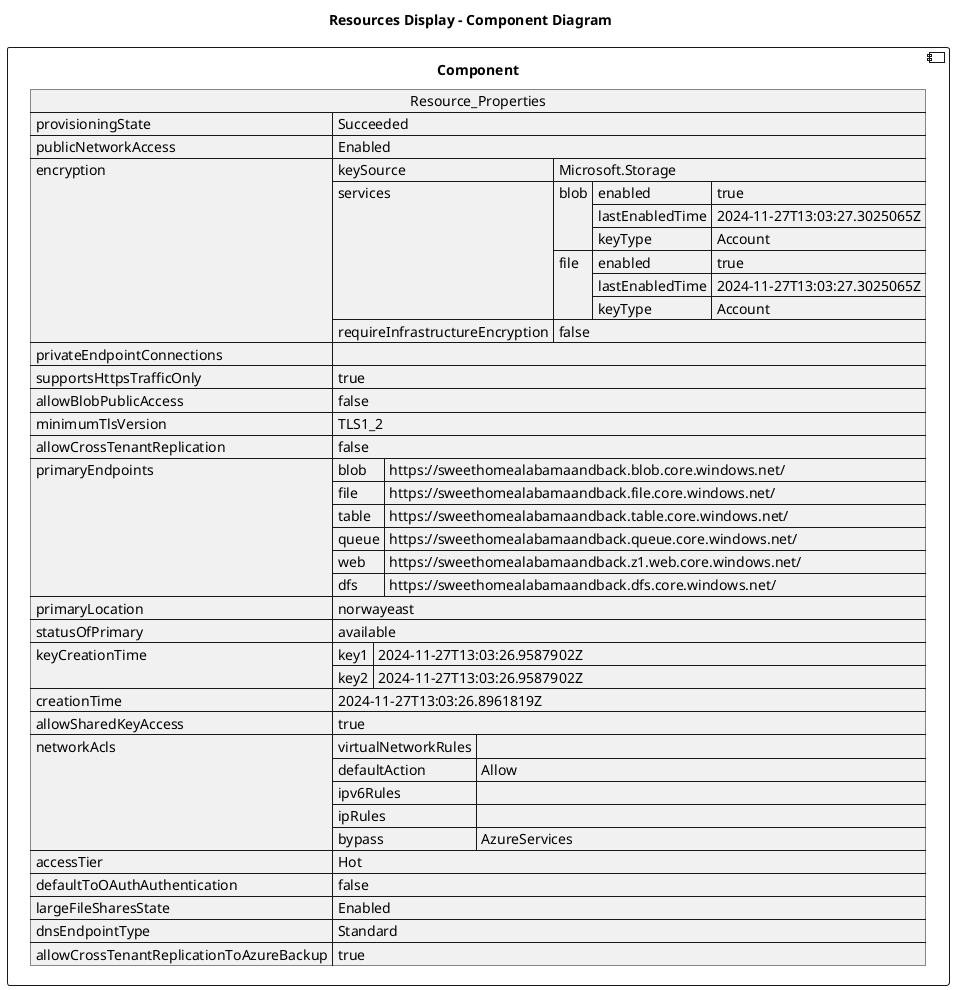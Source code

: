 @startuml

title Resources Display - Component Diagram

component Component {

json  Resource_Properties {
  "provisioningState": "Succeeded",
  "publicNetworkAccess": "Enabled",
  "encryption": {
    "keySource": "Microsoft.Storage",
    "services": {
      "blob": {
        "enabled": true,
        "lastEnabledTime": "2024-11-27T13:03:27.3025065Z",
        "keyType": "Account"
      },
      "file": {
        "enabled": true,
        "lastEnabledTime": "2024-11-27T13:03:27.3025065Z",
        "keyType": "Account"
      }
    },
    "requireInfrastructureEncryption": false
  },
  "privateEndpointConnections": [],
  "supportsHttpsTrafficOnly": true,
  "allowBlobPublicAccess": false,
  "minimumTlsVersion": "TLS1_2",
  "allowCrossTenantReplication": false,
  "primaryEndpoints": {
    "blob": "https://sweethomealabamaandback.blob.core.windows.net/",
    "file": "https://sweethomealabamaandback.file.core.windows.net/",
    "table": "https://sweethomealabamaandback.table.core.windows.net/",
    "queue": "https://sweethomealabamaandback.queue.core.windows.net/",
    "web": "https://sweethomealabamaandback.z1.web.core.windows.net/",
    "dfs": "https://sweethomealabamaandback.dfs.core.windows.net/"
  },
  "primaryLocation": "norwayeast",
  "statusOfPrimary": "available",
  "keyCreationTime": {
    "key1": "2024-11-27T13:03:26.9587902Z",
    "key2": "2024-11-27T13:03:26.9587902Z"
  },
  "creationTime": "2024-11-27T13:03:26.8961819Z",
  "allowSharedKeyAccess": true,
  "networkAcls": {
    "virtualNetworkRules": [],
    "defaultAction": "Allow",
    "ipv6Rules": [],
    "ipRules": [],
    "bypass": "AzureServices"
  },
  "accessTier": "Hot",
  "defaultToOAuthAuthentication": false,
  "largeFileSharesState": "Enabled",
  "dnsEndpointType": "Standard",
  "allowCrossTenantReplicationToAzureBackup": true
}
}
@enduml
